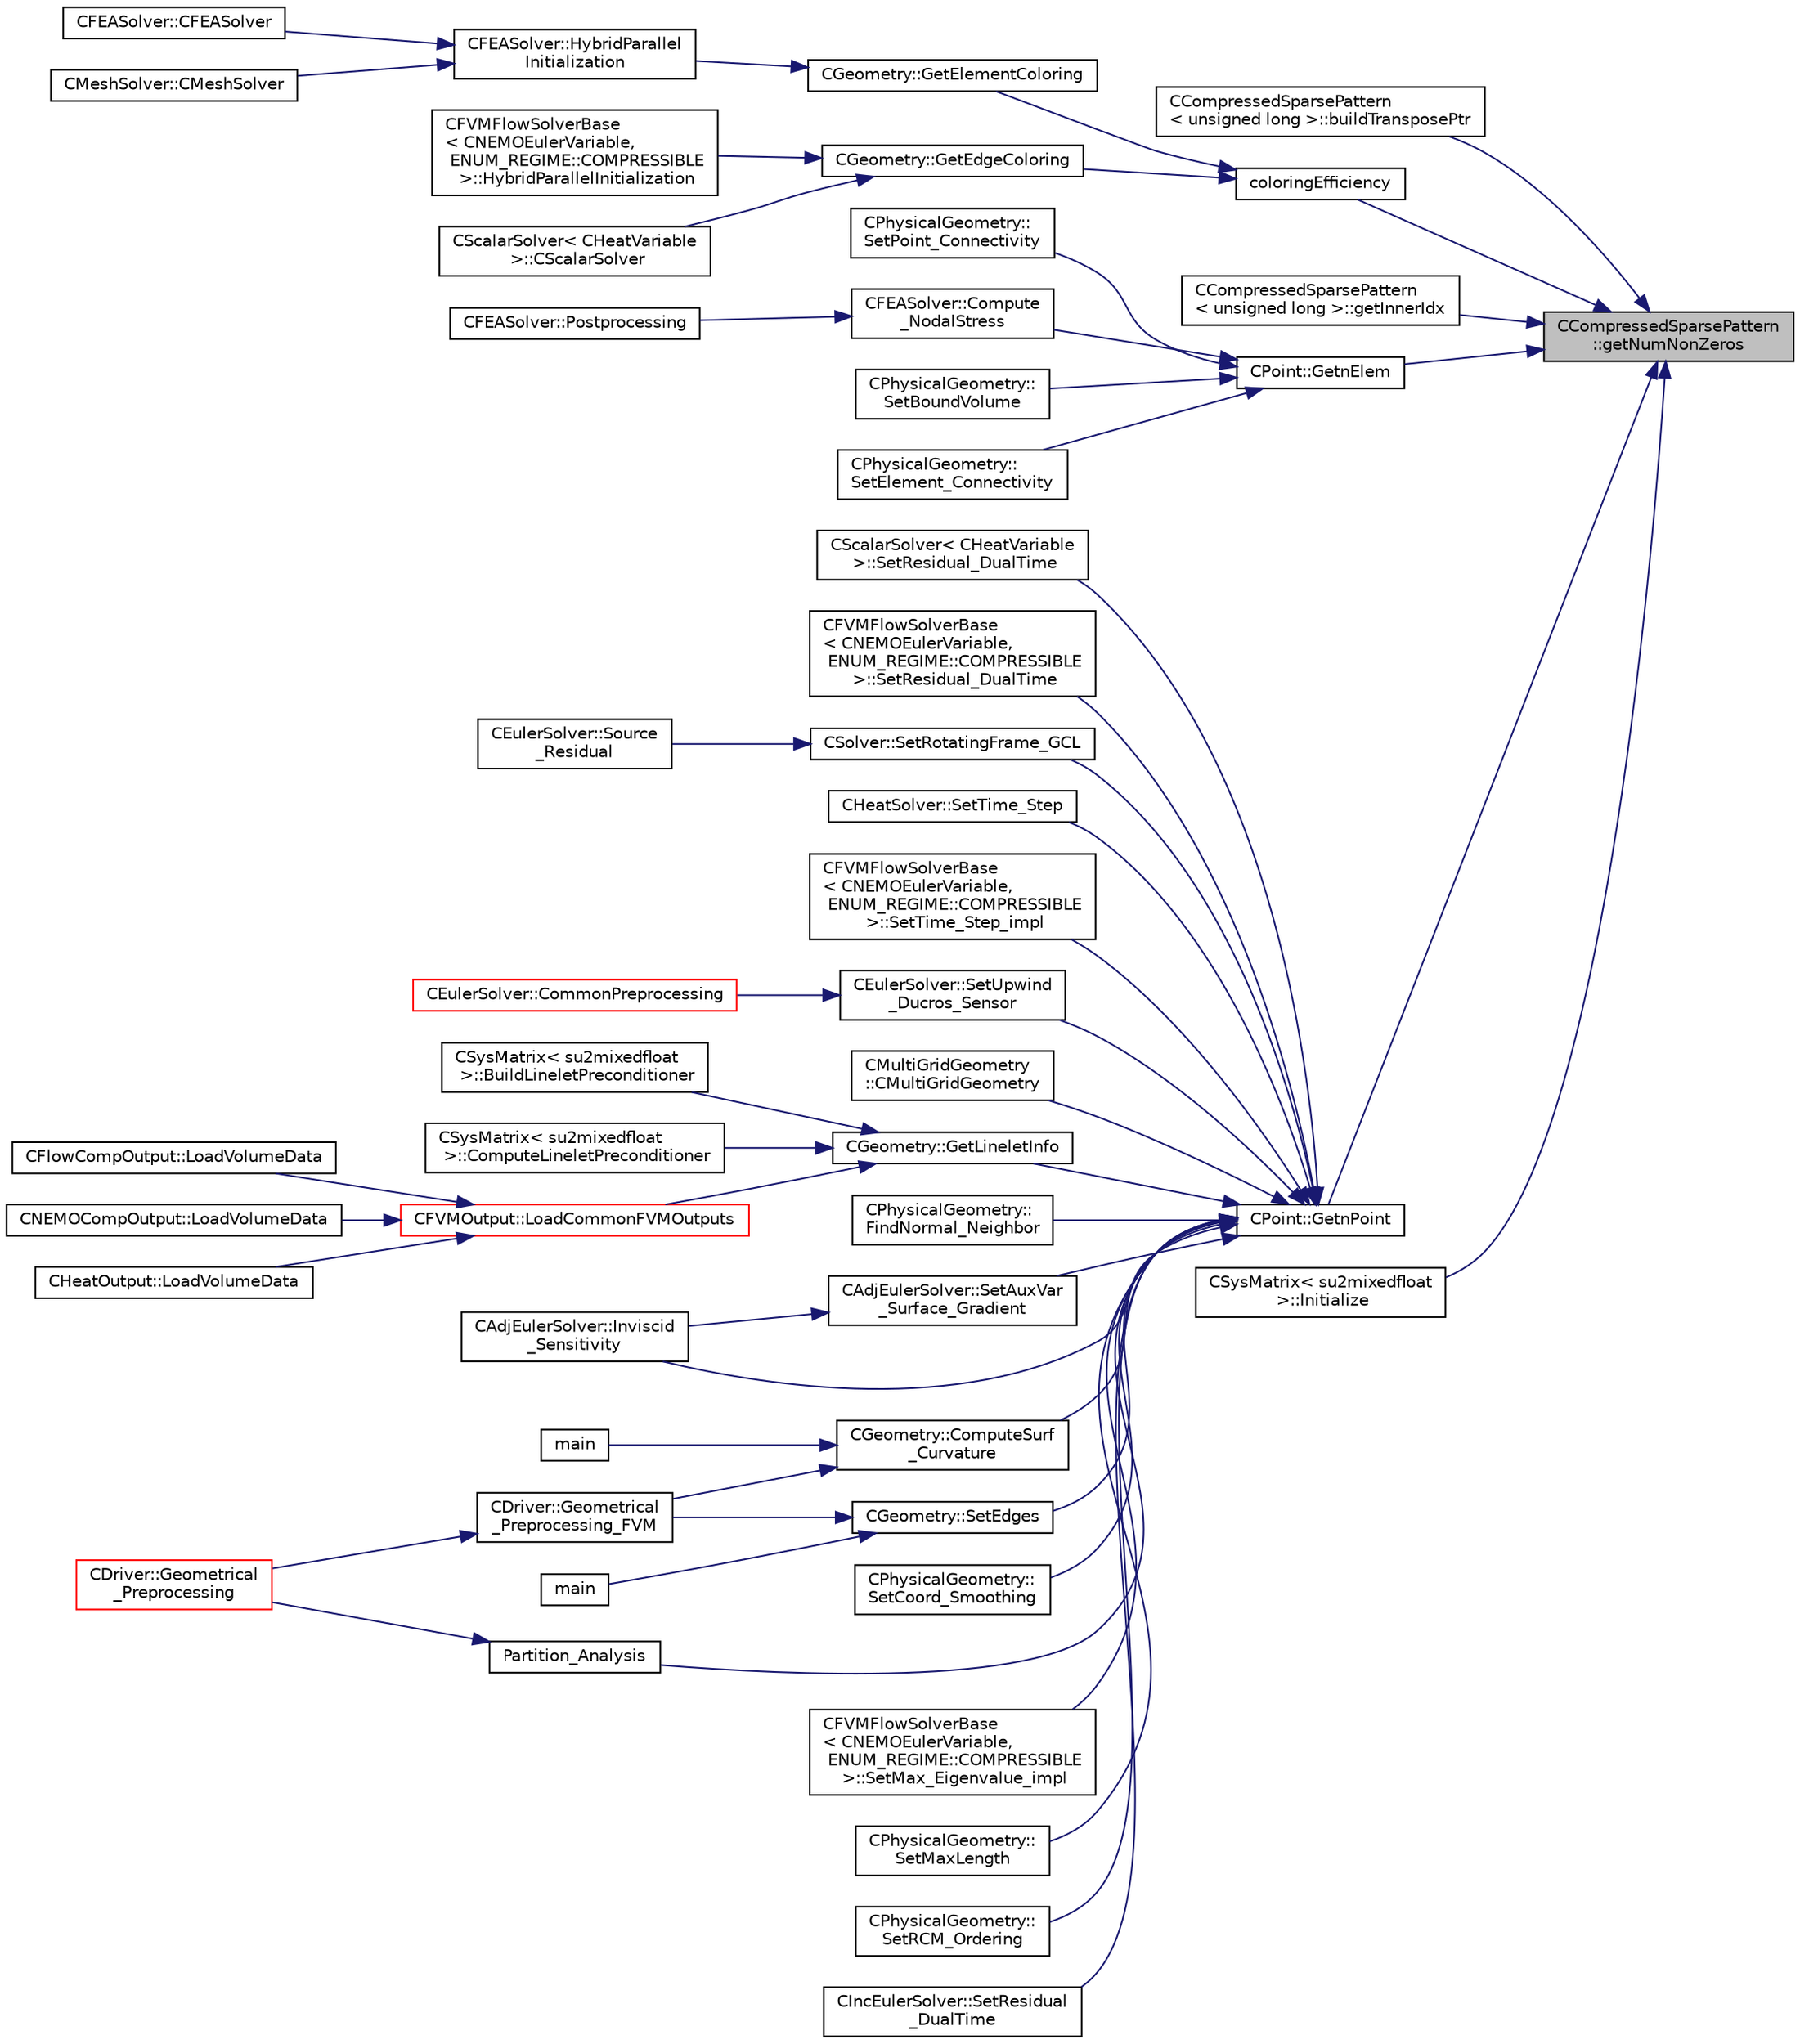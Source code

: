 digraph "CCompressedSparsePattern::getNumNonZeros"
{
 // LATEX_PDF_SIZE
  edge [fontname="Helvetica",fontsize="10",labelfontname="Helvetica",labelfontsize="10"];
  node [fontname="Helvetica",fontsize="10",shape=record];
  rankdir="RL";
  Node1 [label="CCompressedSparsePattern\l::getNumNonZeros",height=0.2,width=0.4,color="black", fillcolor="grey75", style="filled", fontcolor="black",tooltip=" "];
  Node1 -> Node2 [dir="back",color="midnightblue",fontsize="10",style="solid",fontname="Helvetica"];
  Node2 [label="CCompressedSparsePattern\l\< unsigned long \>::buildTransposePtr",height=0.2,width=0.4,color="black", fillcolor="white", style="filled",URL="$classCCompressedSparsePattern.html#aeda12f12ffb4d5161ec075c63c0f9042",tooltip="Build a list of pointers to the transpose entries of the pattern, requires symmetry."];
  Node1 -> Node3 [dir="back",color="midnightblue",fontsize="10",style="solid",fontname="Helvetica"];
  Node3 [label="coloringEfficiency",height=0.2,width=0.4,color="black", fillcolor="white", style="filled",URL="$group__Graph.html#gaea8c9d7c72288411a5bc2c8dc14c7086",tooltip="Computes the efficiency of a grid coloring for given number of threads and chunk size."];
  Node3 -> Node4 [dir="back",color="midnightblue",fontsize="10",style="solid",fontname="Helvetica"];
  Node4 [label="CGeometry::GetEdgeColoring",height=0.2,width=0.4,color="black", fillcolor="white", style="filled",URL="$classCGeometry.html#a520ec0a286bb1962e537196f7626849d",tooltip="Get the edge coloring."];
  Node4 -> Node5 [dir="back",color="midnightblue",fontsize="10",style="solid",fontname="Helvetica"];
  Node5 [label="CScalarSolver\< CHeatVariable\l \>::CScalarSolver",height=0.2,width=0.4,color="black", fillcolor="white", style="filled",URL="$classCScalarSolver.html#a1afc69d5b797a6ca3951cc43e5594313",tooltip="Constructor of the class."];
  Node4 -> Node6 [dir="back",color="midnightblue",fontsize="10",style="solid",fontname="Helvetica"];
  Node6 [label="CFVMFlowSolverBase\l\< CNEMOEulerVariable,\l ENUM_REGIME::COMPRESSIBLE\l \>::HybridParallelInitialization",height=0.2,width=0.4,color="black", fillcolor="white", style="filled",URL="$classCFVMFlowSolverBase.html#add3f32c09f3bb0032ed4cc4144ec8b10",tooltip="Initialize thread parallel variables."];
  Node3 -> Node7 [dir="back",color="midnightblue",fontsize="10",style="solid",fontname="Helvetica"];
  Node7 [label="CGeometry::GetElementColoring",height=0.2,width=0.4,color="black", fillcolor="white", style="filled",URL="$classCGeometry.html#a0958106e0ba545db5ff7fdcf7a8583ba",tooltip="Get the element coloring."];
  Node7 -> Node8 [dir="back",color="midnightblue",fontsize="10",style="solid",fontname="Helvetica"];
  Node8 [label="CFEASolver::HybridParallel\lInitialization",height=0.2,width=0.4,color="black", fillcolor="white", style="filled",URL="$classCFEASolver.html#abcef9eb21dd43cbf8598bdfea0f9fef8",tooltip="Actions required to initialize the supporting variables for hybrid parallel execution."];
  Node8 -> Node9 [dir="back",color="midnightblue",fontsize="10",style="solid",fontname="Helvetica"];
  Node9 [label="CFEASolver::CFEASolver",height=0.2,width=0.4,color="black", fillcolor="white", style="filled",URL="$classCFEASolver.html#a1d4c7d17d9c7143d3079fc78fae1599d",tooltip=" "];
  Node8 -> Node10 [dir="back",color="midnightblue",fontsize="10",style="solid",fontname="Helvetica"];
  Node10 [label="CMeshSolver::CMeshSolver",height=0.2,width=0.4,color="black", fillcolor="white", style="filled",URL="$classCMeshSolver.html#a728930536c48c01f17b91808115fdb91",tooltip="Constructor of the class."];
  Node1 -> Node11 [dir="back",color="midnightblue",fontsize="10",style="solid",fontname="Helvetica"];
  Node11 [label="CCompressedSparsePattern\l\< unsigned long \>::getInnerIdx",height=0.2,width=0.4,color="black", fillcolor="white", style="filled",URL="$classCCompressedSparsePattern.html#a8c4b5a2720a4ebb463c0d8152f052e4d",tooltip=" "];
  Node1 -> Node12 [dir="back",color="midnightblue",fontsize="10",style="solid",fontname="Helvetica"];
  Node12 [label="CPoint::GetnElem",height=0.2,width=0.4,color="black", fillcolor="white", style="filled",URL="$classCPoint.html#ae6503512446e94ec37d50c048f054443",tooltip="Get the number of elements that compose the control volume."];
  Node12 -> Node13 [dir="back",color="midnightblue",fontsize="10",style="solid",fontname="Helvetica"];
  Node13 [label="CFEASolver::Compute\l_NodalStress",height=0.2,width=0.4,color="black", fillcolor="white", style="filled",URL="$classCFEASolver.html#ac275af8f893ef5957379314816d17fa8",tooltip="Compute the stress at the nodes for output purposes."];
  Node13 -> Node14 [dir="back",color="midnightblue",fontsize="10",style="solid",fontname="Helvetica"];
  Node14 [label="CFEASolver::Postprocessing",height=0.2,width=0.4,color="black", fillcolor="white", style="filled",URL="$classCFEASolver.html#ab4fa9086b598c5778c9c0403a5626d1b",tooltip="Postprocessing."];
  Node12 -> Node15 [dir="back",color="midnightblue",fontsize="10",style="solid",fontname="Helvetica"];
  Node15 [label="CPhysicalGeometry::\lSetBoundVolume",height=0.2,width=0.4,color="black", fillcolor="white", style="filled",URL="$classCPhysicalGeometry.html#af4476da662ee1160781bb00d9b0f50c8",tooltip="Set the volume element associated to each boundary element."];
  Node12 -> Node16 [dir="back",color="midnightblue",fontsize="10",style="solid",fontname="Helvetica"];
  Node16 [label="CPhysicalGeometry::\lSetElement_Connectivity",height=0.2,width=0.4,color="black", fillcolor="white", style="filled",URL="$classCPhysicalGeometry.html#a61a681297c7b37d94f6a6b6d0d6d2745",tooltip="Set elements which surround an element."];
  Node12 -> Node17 [dir="back",color="midnightblue",fontsize="10",style="solid",fontname="Helvetica"];
  Node17 [label="CPhysicalGeometry::\lSetPoint_Connectivity",height=0.2,width=0.4,color="black", fillcolor="white", style="filled",URL="$classCPhysicalGeometry.html#ab0568a0b65f24202290007ca97e5e050",tooltip="Set points which surround a point."];
  Node1 -> Node18 [dir="back",color="midnightblue",fontsize="10",style="solid",fontname="Helvetica"];
  Node18 [label="CPoint::GetnPoint",height=0.2,width=0.4,color="black", fillcolor="white", style="filled",URL="$classCPoint.html#accb93eb81c4e7e6c2605a7cd0d3c9cba",tooltip="Get the number of points that compose the control volume."];
  Node18 -> Node19 [dir="back",color="midnightblue",fontsize="10",style="solid",fontname="Helvetica"];
  Node19 [label="CMultiGridGeometry\l::CMultiGridGeometry",height=0.2,width=0.4,color="black", fillcolor="white", style="filled",URL="$classCMultiGridGeometry.html#a59a712b6935d3057542cc1481e44c1c3",tooltip="Constructor of the class."];
  Node18 -> Node20 [dir="back",color="midnightblue",fontsize="10",style="solid",fontname="Helvetica"];
  Node20 [label="CGeometry::ComputeSurf\l_Curvature",height=0.2,width=0.4,color="black", fillcolor="white", style="filled",URL="$classCGeometry.html#a260ac40c011a30a0fb55a4cc45eaf88e",tooltip="Find and store all vertices on a sharp corner in the geometry."];
  Node20 -> Node21 [dir="back",color="midnightblue",fontsize="10",style="solid",fontname="Helvetica"];
  Node21 [label="CDriver::Geometrical\l_Preprocessing_FVM",height=0.2,width=0.4,color="black", fillcolor="white", style="filled",URL="$classCDriver.html#a2007d2233a2d935a90140499ec4822a4",tooltip="Geometrical_Preprocessing_FVM."];
  Node21 -> Node22 [dir="back",color="midnightblue",fontsize="10",style="solid",fontname="Helvetica"];
  Node22 [label="CDriver::Geometrical\l_Preprocessing",height=0.2,width=0.4,color="red", fillcolor="white", style="filled",URL="$classCDriver.html#ad3d55fa299acdb779a7772bcee249004",tooltip="Construction of the edge-based data structure and the multigrid structure."];
  Node20 -> Node24 [dir="back",color="midnightblue",fontsize="10",style="solid",fontname="Helvetica"];
  Node24 [label="main",height=0.2,width=0.4,color="black", fillcolor="white", style="filled",URL="$SU2__GEO_8cpp.html#a0ddf1224851353fc92bfbff6f499fa97",tooltip=" "];
  Node18 -> Node25 [dir="back",color="midnightblue",fontsize="10",style="solid",fontname="Helvetica"];
  Node25 [label="CPhysicalGeometry::\lFindNormal_Neighbor",height=0.2,width=0.4,color="black", fillcolor="white", style="filled",URL="$classCPhysicalGeometry.html#ac394596260d423e6cf767e6693c0957e",tooltip="Find and store the closest neighbor to a vertex."];
  Node18 -> Node26 [dir="back",color="midnightblue",fontsize="10",style="solid",fontname="Helvetica"];
  Node26 [label="CGeometry::GetLineletInfo",height=0.2,width=0.4,color="black", fillcolor="white", style="filled",URL="$classCGeometry.html#ae1e8531f66b9d9fa0d87eae099130df3",tooltip="Get the linelet definition, this function computes the linelets if that has not been done yet."];
  Node26 -> Node27 [dir="back",color="midnightblue",fontsize="10",style="solid",fontname="Helvetica"];
  Node27 [label="CSysMatrix\< su2mixedfloat\l \>::BuildLineletPreconditioner",height=0.2,width=0.4,color="black", fillcolor="white", style="filled",URL="$classCSysMatrix.html#a256c93191f18011d8fed6816a13811a2",tooltip="Build the Linelet preconditioner."];
  Node26 -> Node28 [dir="back",color="midnightblue",fontsize="10",style="solid",fontname="Helvetica"];
  Node28 [label="CSysMatrix\< su2mixedfloat\l \>::ComputeLineletPreconditioner",height=0.2,width=0.4,color="black", fillcolor="white", style="filled",URL="$classCSysMatrix.html#a0b1aca3806964da984c4fefe61cf2c64",tooltip="Multiply CSysVector by the preconditioner."];
  Node26 -> Node29 [dir="back",color="midnightblue",fontsize="10",style="solid",fontname="Helvetica"];
  Node29 [label="CFVMOutput::LoadCommonFVMOutputs",height=0.2,width=0.4,color="red", fillcolor="white", style="filled",URL="$classCFVMOutput.html#a5375edccdb847e5e4b03dc742c9c4d9e",tooltip="Load common FVM outputs."];
  Node29 -> Node30 [dir="back",color="midnightblue",fontsize="10",style="solid",fontname="Helvetica"];
  Node30 [label="CFlowCompOutput::LoadVolumeData",height=0.2,width=0.4,color="black", fillcolor="white", style="filled",URL="$classCFlowCompOutput.html#a4dbb2657e6ea72800af13ddf08789276",tooltip="Set the values of the volume output fields for a point."];
  Node29 -> Node31 [dir="back",color="midnightblue",fontsize="10",style="solid",fontname="Helvetica"];
  Node31 [label="CNEMOCompOutput::LoadVolumeData",height=0.2,width=0.4,color="black", fillcolor="white", style="filled",URL="$classCNEMOCompOutput.html#a89eba9a2ef60d470409b605e9a06140b",tooltip="Set the values of the volume output fields for a point."];
  Node29 -> Node32 [dir="back",color="midnightblue",fontsize="10",style="solid",fontname="Helvetica"];
  Node32 [label="CHeatOutput::LoadVolumeData",height=0.2,width=0.4,color="black", fillcolor="white", style="filled",URL="$classCHeatOutput.html#af768a80cffb052341a2168db77bca7f7",tooltip="Set the values of the volume output fields for a point."];
  Node18 -> Node34 [dir="back",color="midnightblue",fontsize="10",style="solid",fontname="Helvetica"];
  Node34 [label="CAdjEulerSolver::Inviscid\l_Sensitivity",height=0.2,width=0.4,color="black", fillcolor="white", style="filled",URL="$classCAdjEulerSolver.html#aa87a2220c946b47cb35c395c035f96e5",tooltip="Compute the inviscid sensitivity of the functional."];
  Node18 -> Node35 [dir="back",color="midnightblue",fontsize="10",style="solid",fontname="Helvetica"];
  Node35 [label="Partition_Analysis",height=0.2,width=0.4,color="black", fillcolor="white", style="filled",URL="$definition__structure_8cpp.html#a30aa1f3af065c88dc4b96e8227c687b1",tooltip="Performs an analysis of the mesh partitions for distributed memory calculations."];
  Node35 -> Node22 [dir="back",color="midnightblue",fontsize="10",style="solid",fontname="Helvetica"];
  Node18 -> Node36 [dir="back",color="midnightblue",fontsize="10",style="solid",fontname="Helvetica"];
  Node36 [label="CAdjEulerSolver::SetAuxVar\l_Surface_Gradient",height=0.2,width=0.4,color="black", fillcolor="white", style="filled",URL="$classCAdjEulerSolver.html#a0185a93d1d824f8fdb5b3a1a459078da",tooltip="Compute the Least Squares gradient of an auxiliar variable on the profile surface."];
  Node36 -> Node34 [dir="back",color="midnightblue",fontsize="10",style="solid",fontname="Helvetica"];
  Node18 -> Node37 [dir="back",color="midnightblue",fontsize="10",style="solid",fontname="Helvetica"];
  Node37 [label="CPhysicalGeometry::\lSetCoord_Smoothing",height=0.2,width=0.4,color="black", fillcolor="white", style="filled",URL="$classCPhysicalGeometry.html#a7bf930d9dff12a86e108eead294eef5c",tooltip="Do an implicit smoothing of the grid coordinates."];
  Node18 -> Node38 [dir="back",color="midnightblue",fontsize="10",style="solid",fontname="Helvetica"];
  Node38 [label="CGeometry::SetEdges",height=0.2,width=0.4,color="black", fillcolor="white", style="filled",URL="$classCGeometry.html#a4aa4b21b72b39291bab049b7b5743811",tooltip="Sets the edges of an elemment."];
  Node38 -> Node21 [dir="back",color="midnightblue",fontsize="10",style="solid",fontname="Helvetica"];
  Node38 -> Node39 [dir="back",color="midnightblue",fontsize="10",style="solid",fontname="Helvetica"];
  Node39 [label="main",height=0.2,width=0.4,color="black", fillcolor="white", style="filled",URL="$SU2__DEF_8cpp.html#a0ddf1224851353fc92bfbff6f499fa97",tooltip=" "];
  Node18 -> Node40 [dir="back",color="midnightblue",fontsize="10",style="solid",fontname="Helvetica"];
  Node40 [label="CFVMFlowSolverBase\l\< CNEMOEulerVariable,\l ENUM_REGIME::COMPRESSIBLE\l \>::SetMax_Eigenvalue_impl",height=0.2,width=0.4,color="black", fillcolor="white", style="filled",URL="$classCFVMFlowSolverBase.html#adc3a96a8ca25902058864c18b533192d",tooltip="Compute the max eigenvalue, gemeric implementation."];
  Node18 -> Node41 [dir="back",color="midnightblue",fontsize="10",style="solid",fontname="Helvetica"];
  Node41 [label="CPhysicalGeometry::\lSetMaxLength",height=0.2,width=0.4,color="black", fillcolor="white", style="filled",URL="$classCPhysicalGeometry.html#ad7c08b67e40f383f1d86439adec70854",tooltip="Set the maximum cell-center to cell-center distance for CVs."];
  Node18 -> Node42 [dir="back",color="midnightblue",fontsize="10",style="solid",fontname="Helvetica"];
  Node42 [label="CPhysicalGeometry::\lSetRCM_Ordering",height=0.2,width=0.4,color="black", fillcolor="white", style="filled",URL="$classCPhysicalGeometry.html#a15b82329219f6927e581bb6c70edbc5a",tooltip="Set a renumbering using a Reverse Cuthill-McKee Algorithm."];
  Node18 -> Node43 [dir="back",color="midnightblue",fontsize="10",style="solid",fontname="Helvetica"];
  Node43 [label="CIncEulerSolver::SetResidual\l_DualTime",height=0.2,width=0.4,color="black", fillcolor="white", style="filled",URL="$classCIncEulerSolver.html#a0c0d199f63e6858f295f8fbe800fc3bb",tooltip="Set the total residual adding the term that comes from the Dual Time Strategy."];
  Node18 -> Node44 [dir="back",color="midnightblue",fontsize="10",style="solid",fontname="Helvetica"];
  Node44 [label="CScalarSolver\< CHeatVariable\l \>::SetResidual_DualTime",height=0.2,width=0.4,color="black", fillcolor="white", style="filled",URL="$classCScalarSolver.html#a1fe2b75e493aa743e0979110dea34caf",tooltip="Set the total residual adding the term that comes from the Dual Time-Stepping Strategy."];
  Node18 -> Node45 [dir="back",color="midnightblue",fontsize="10",style="solid",fontname="Helvetica"];
  Node45 [label="CFVMFlowSolverBase\l\< CNEMOEulerVariable,\l ENUM_REGIME::COMPRESSIBLE\l \>::SetResidual_DualTime",height=0.2,width=0.4,color="black", fillcolor="white", style="filled",URL="$classCFVMFlowSolverBase.html#afb95cb0aa636a2fbeb30b63314827691",tooltip="Set the total residual adding the term that comes from the Dual Time Strategy."];
  Node18 -> Node46 [dir="back",color="midnightblue",fontsize="10",style="solid",fontname="Helvetica"];
  Node46 [label="CSolver::SetRotatingFrame_GCL",height=0.2,width=0.4,color="black", fillcolor="white", style="filled",URL="$classCSolver.html#a12b6394ab7881167d168b3d2aa3a1fc7",tooltip="Set Value of the residual due to the Geometric Conservation Law (GCL) for steady rotating frame probl..."];
  Node46 -> Node47 [dir="back",color="midnightblue",fontsize="10",style="solid",fontname="Helvetica"];
  Node47 [label="CEulerSolver::Source\l_Residual",height=0.2,width=0.4,color="black", fillcolor="white", style="filled",URL="$classCEulerSolver.html#a3173ebda0dc28e9fc17ced219fc60e9a",tooltip="Source term integration."];
  Node18 -> Node48 [dir="back",color="midnightblue",fontsize="10",style="solid",fontname="Helvetica"];
  Node48 [label="CHeatSolver::SetTime_Step",height=0.2,width=0.4,color="black", fillcolor="white", style="filled",URL="$classCHeatSolver.html#a46a94222146629b60daac7226d0099c0",tooltip="A virtual member."];
  Node18 -> Node49 [dir="back",color="midnightblue",fontsize="10",style="solid",fontname="Helvetica"];
  Node49 [label="CFVMFlowSolverBase\l\< CNEMOEulerVariable,\l ENUM_REGIME::COMPRESSIBLE\l \>::SetTime_Step_impl",height=0.2,width=0.4,color="black", fillcolor="white", style="filled",URL="$classCFVMFlowSolverBase.html#aceafd6d8a3ef6e189711df90c7dbe38e",tooltip="Generic implementation to compute the time step based on CFL and conv/visc eigenvalues."];
  Node18 -> Node50 [dir="back",color="midnightblue",fontsize="10",style="solid",fontname="Helvetica"];
  Node50 [label="CEulerSolver::SetUpwind\l_Ducros_Sensor",height=0.2,width=0.4,color="black", fillcolor="white", style="filled",URL="$classCEulerSolver.html#aad67b818e2f5c133118d2a4cca7845f3",tooltip="Compute Ducros Sensor for Roe Dissipation."];
  Node50 -> Node51 [dir="back",color="midnightblue",fontsize="10",style="solid",fontname="Helvetica"];
  Node51 [label="CEulerSolver::CommonPreprocessing",height=0.2,width=0.4,color="red", fillcolor="white", style="filled",URL="$classCEulerSolver.html#a0d6f93feba8d6aad18edf3594213042b",tooltip="Preprocessing actions common to the Euler and NS solvers."];
  Node1 -> Node54 [dir="back",color="midnightblue",fontsize="10",style="solid",fontname="Helvetica"];
  Node54 [label="CSysMatrix\< su2mixedfloat\l \>::Initialize",height=0.2,width=0.4,color="black", fillcolor="white", style="filled",URL="$classCSysMatrix.html#ae17220ac30c2abcc7fdd3c5dc8f04571",tooltip="Initializes the sparse matrix."];
}
